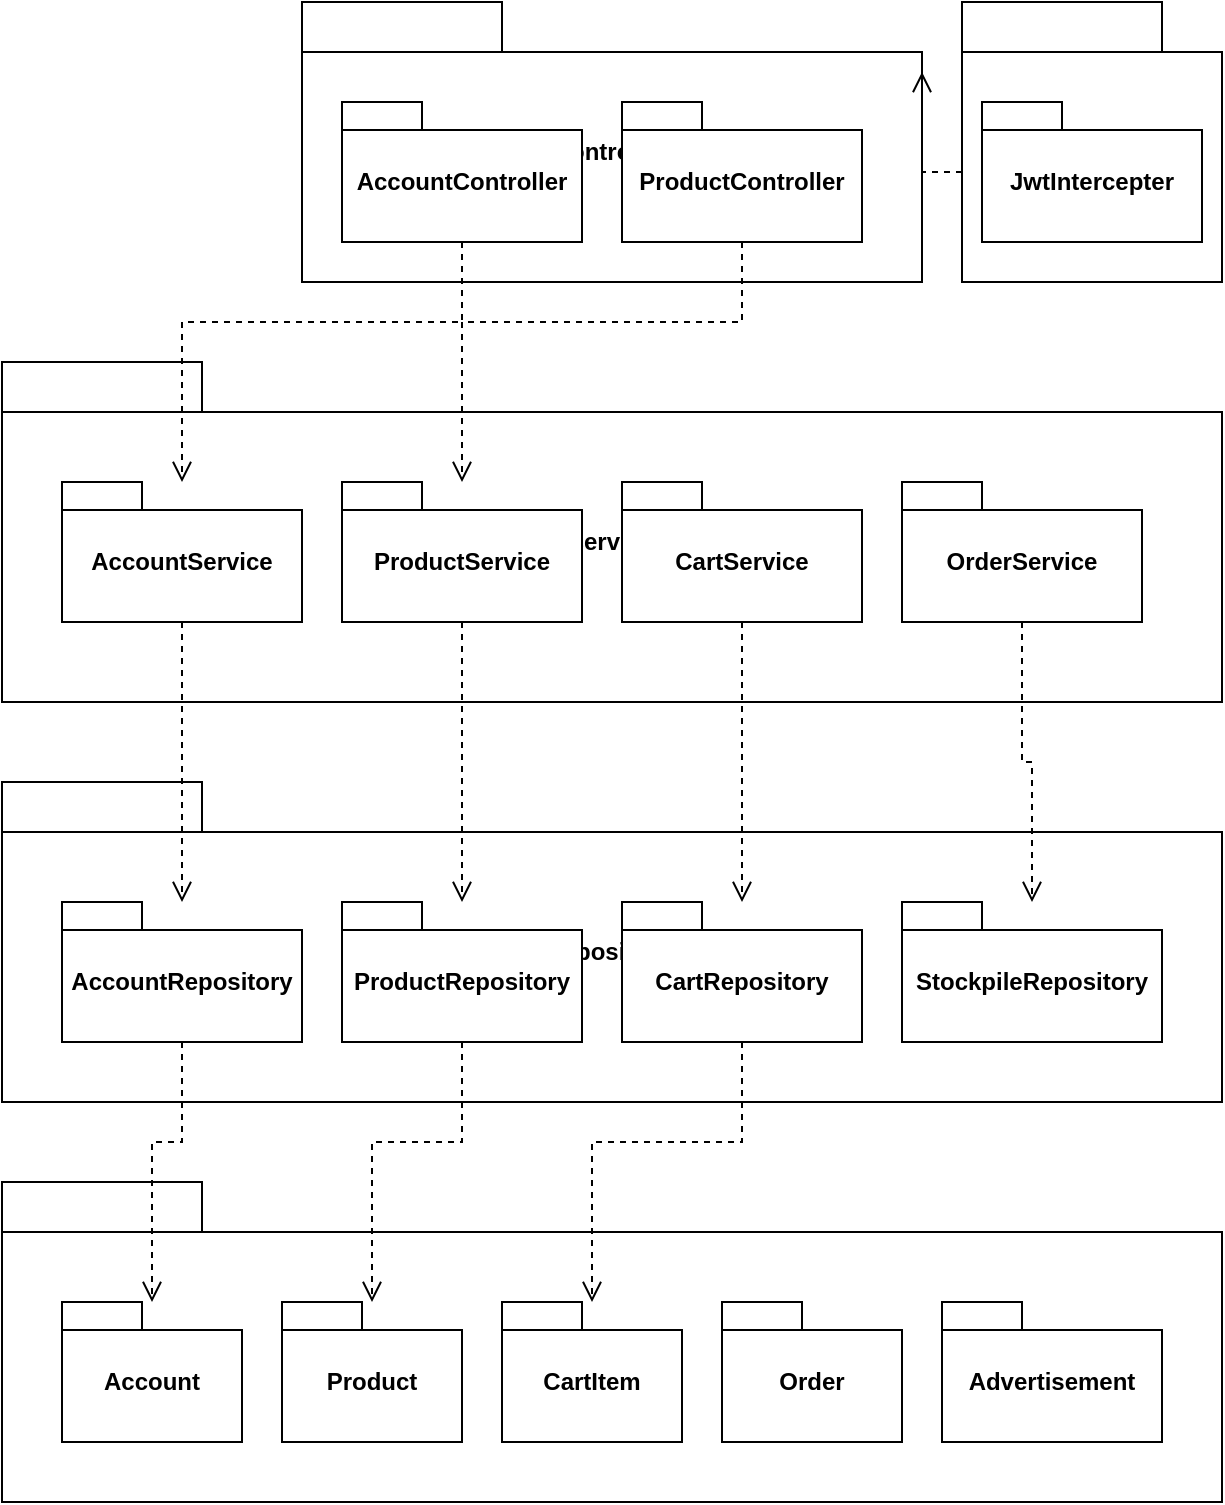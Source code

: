 <mxfile version="26.2.13">
  <diagram id="C5RBs43oDa-KdzZeNtuy" name="Page-1">
    <mxGraphModel dx="1235" dy="626" grid="1" gridSize="10" guides="1" tooltips="1" connect="1" arrows="1" fold="1" page="1" pageScale="1" pageWidth="827" pageHeight="1169" math="0" shadow="0">
      <root>
        <mxCell id="WIyWlLk6GJQsqaUBKTNV-0" />
        <mxCell id="WIyWlLk6GJQsqaUBKTNV-1" parent="WIyWlLk6GJQsqaUBKTNV-0" />
        
        <!-- Controllers -->
        <mxCell id="controller-folder" value="controller" style="shape=folder;fontStyle=1;spacingTop=10;tabWidth=100;tabHeight=25;tabPosition=left;html=1;whiteSpace=wrap;" vertex="1" parent="WIyWlLk6GJQsqaUBKTNV-1">
          <mxGeometry x="250" y="70" width="310" height="140" as="geometry" />
        </mxCell>
        
        <mxCell id="account-controller" value="AccountController" style="shape=folder;fontStyle=1;spacingTop=10;tabWidth=40;tabHeight=14;tabPosition=left;html=1;whiteSpace=wrap;" vertex="1" parent="WIyWlLk6GJQsqaUBKTNV-1">
          <mxGeometry x="270" y="120" width="120" height="70" as="geometry" />
        </mxCell>
        
        <mxCell id="product-controller" value="ProductController" style="shape=folder;fontStyle=1;spacingTop=10;tabWidth=40;tabHeight=14;tabPosition=left;html=1;whiteSpace=wrap;" vertex="1" parent="WIyWlLk6GJQsqaUBKTNV-1">
          <mxGeometry x="410" y="120" width="120" height="70" as="geometry" />
        </mxCell>
        
        <!-- Services -->
        <mxCell id="service-folder" value="service" style="shape=folder;fontStyle=1;spacingTop=10;tabWidth=100;tabHeight=25;tabPosition=left;html=1;whiteSpace=wrap;" vertex="1" parent="WIyWlLk6GJQsqaUBKTNV-1">
          <mxGeometry x="100" y="250" width="610" height="170" as="geometry" />
        </mxCell>
        
        <mxCell id="account-service" value="AccountService" style="shape=folder;fontStyle=1;spacingTop=10;tabWidth=40;tabHeight=14;tabPosition=left;html=1;whiteSpace=wrap;" vertex="1" parent="WIyWlLk6GJQsqaUBKTNV-1">
          <mxGeometry x="130" y="310" width="120" height="70" as="geometry" />
        </mxCell>
        
        <mxCell id="product-service" value="ProductService" style="shape=folder;fontStyle=1;spacingTop=10;tabWidth=40;tabHeight=14;tabPosition=left;html=1;whiteSpace=wrap;" vertex="1" parent="WIyWlLk6GJQsqaUBKTNV-1">
          <mxGeometry x="270" y="310" width="120" height="70" as="geometry" />
        </mxCell>
        
        <mxCell id="cart-service" value="CartService" style="shape=folder;fontStyle=1;spacingTop=10;tabWidth=40;tabHeight=14;tabPosition=left;html=1;whiteSpace=wrap;" vertex="1" parent="WIyWlLk6GJQsqaUBKTNV-1">
          <mxGeometry x="410" y="310" width="120" height="70" as="geometry" />
        </mxCell>
        
        <mxCell id="order-service" value="OrderService" style="shape=folder;fontStyle=1;spacingTop=10;tabWidth=40;tabHeight=14;tabPosition=left;html=1;whiteSpace=wrap;" vertex="1" parent="WIyWlLk6GJQsqaUBKTNV-1">
          <mxGeometry x="550" y="310" width="120" height="70" as="geometry" />
        </mxCell>
        
        <!-- Repositories -->
        <mxCell id="repo-folder" value="repository" style="shape=folder;fontStyle=1;spacingTop=10;tabWidth=100;tabHeight=25;tabPosition=left;html=1;whiteSpace=wrap;" vertex="1" parent="WIyWlLk6GJQsqaUBKTNV-1">
          <mxGeometry x="100" y="460" width="610" height="160" as="geometry" />
        </mxCell>
        
        <mxCell id="account-repo" value="AccountRepository" style="shape=folder;fontStyle=1;spacingTop=10;tabWidth=40;tabHeight=14;tabPosition=left;html=1;whiteSpace=wrap;" vertex="1" parent="WIyWlLk6GJQsqaUBKTNV-1">
          <mxGeometry x="130" y="520" width="120" height="70" as="geometry" />
        </mxCell>
        
        <mxCell id="product-repo" value="ProductRepository" style="shape=folder;fontStyle=1;spacingTop=10;tabWidth=40;tabHeight=14;tabPosition=left;html=1;whiteSpace=wrap;" vertex="1" parent="WIyWlLk6GJQsqaUBKTNV-1">
          <mxGeometry x="270" y="520" width="120" height="70" as="geometry" />
        </mxCell>
        
        <mxCell id="cart-repo" value="CartRepository" style="shape=folder;fontStyle=1;spacingTop=10;tabWidth=40;tabHeight=14;tabPosition=left;html=1;whiteSpace=wrap;" vertex="1" parent="WIyWlLk6GJQsqaUBKTNV-1">
          <mxGeometry x="410" y="520" width="120" height="70" as="geometry" />
        </mxCell>
        
        <mxCell id="stock-repo" value="StockpileRepository" style="shape=folder;fontStyle=1;spacingTop=10;tabWidth=40;tabHeight=14;tabPosition=left;html=1;whiteSpace=wrap;" vertex="1" parent="WIyWlLk6GJQsqaUBKTNV-1">
          <mxGeometry x="550" y="520" width="130" height="70" as="geometry" />
        </mxCell>
        
        <!-- Entity -->
        <mxCell id="entity-folder" value="entity/model" style="shape=folder;fontStyle=1;spacingTop=10;tabWidth=100;tabHeight=25;tabPosition=left;html=1;whiteSpace=wrap;" vertex="1" parent="WIyWlLk6GJQsqaUBKTNV-1">
          <mxGeometry x="100" y="660" width="610" height="160" as="geometry" />
        </mxCell>
        
        <mxCell id="account-entity" value="Account" style="shape=folder;fontStyle=1;spacingTop=10;tabWidth=40;tabHeight=14;tabPosition=left;html=1;whiteSpace=wrap;" vertex="1" parent="WIyWlLk6GJQsqaUBKTNV-1">
          <mxGeometry x="130" y="720" width="90" height="70" as="geometry" />
        </mxCell>
        
        <mxCell id="product-entity" value="Product" style="shape=folder;fontStyle=1;spacingTop=10;tabWidth=40;tabHeight=14;tabPosition=left;html=1;whiteSpace=wrap;" vertex="1" parent="WIyWlLk6GJQsqaUBKTNV-1">
          <mxGeometry x="240" y="720" width="90" height="70" as="geometry" />
        </mxCell>
        
        <mxCell id="cart-entity" value="CartItem" style="shape=folder;fontStyle=1;spacingTop=10;tabWidth=40;tabHeight=14;tabPosition=left;html=1;whiteSpace=wrap;" vertex="1" parent="WIyWlLk6GJQsqaUBKTNV-1">
          <mxGeometry x="350" y="720" width="90" height="70" as="geometry" />
        </mxCell>
        
        <mxCell id="order-entity" value="Order" style="shape=folder;fontStyle=1;spacingTop=10;tabWidth=40;tabHeight=14;tabPosition=left;html=1;whiteSpace=wrap;" vertex="1" parent="WIyWlLk6GJQsqaUBKTNV-1">
          <mxGeometry x="460" y="720" width="90" height="70" as="geometry" />
        </mxCell>
        
        <mxCell id="advert-entity" value="Advertisement" style="shape=folder;fontStyle=1;spacingTop=10;tabWidth=40;tabHeight=14;tabPosition=left;html=1;whiteSpace=wrap;" vertex="1" parent="WIyWlLk6GJQsqaUBKTNV-1">
          <mxGeometry x="570" y="720" width="110" height="70" as="geometry" />
        </mxCell>
        
        <!-- Utils -->
        <mxCell id="utils-folder" value="utils" style="shape=folder;fontStyle=1;spacingTop=10;tabWidth=100;tabHeight=25;tabPosition=left;html=1;whiteSpace=wrap;" vertex="1" parent="WIyWlLk6GJQsqaUBKTNV-1">
          <mxGeometry x="580" y="70" width="130" height="140" as="geometry" />
        </mxCell>
        
        <mxCell id="jwt-util" value="JwtIntercepter" style="shape=folder;fontStyle=1;spacingTop=10;tabWidth=40;tabHeight=14;tabPosition=left;html=1;whiteSpace=wrap;" vertex="1" parent="WIyWlLk6GJQsqaUBKTNV-1">
          <mxGeometry x="590" y="120" width="110" height="70" as="geometry" />
        </mxCell>
        
        <!-- Dependencies -->
        <!-- Controller to Service -->
        <mxCell id="ctrl-service-dep1" style="edgeStyle=orthogonalEdgeStyle;rounded=0;orthogonalLoop=1;jettySize=auto;html=1;exitX=0.5;exitY=1;exitDx=0;exitDy=0;exitPerimeter=0;entryX=0.5;entryY=0;entryDx=0;entryDy=0;entryPerimeter=0;strokeWidth=1;endArrow=open;endFill=0;endSize=8;dashed=1;" edge="1" parent="WIyWlLk6GJQsqaUBKTNV-1" source="account-controller" target="account-service">
          <mxGeometry relative="1" as="geometry">
            <Array as="points">
              <mxPoint x="330" y="230"/>
              <mxPoint x="190" y="230"/>
            </Array>
          </mxGeometry>
        </mxCell>
        
        <mxCell id="ctrl-service-dep2" style="edgeStyle=orthogonalEdgeStyle;rounded=0;orthogonalLoop=1;jettySize=auto;html=1;exitX=0.5;exitY=1;exitDx=0;exitDy=0;exitPerimeter=0;entryX=0.5;entryY=0;entryDx=0;entryDy=0;entryPerimeter=0;strokeWidth=1;endArrow=open;endFill=0;endSize=8;dashed=1;" edge="1" parent="WIyWlLk6GJQsqaUBKTNV-1" source="product-controller" target="product-service">
          <mxGeometry relative="1" as="geometry">
            <Array as="points">
              <mxPoint x="470" y="230"/>
              <mxPoint x="330" y="230"/>
            </Array>
          </mxGeometry>
        </mxCell>
        
        <!-- Service to Repository -->
        <mxCell id="service-repo-dep1" style="edgeStyle=orthogonalEdgeStyle;rounded=0;orthogonalLoop=1;jettySize=auto;html=1;exitX=0.5;exitY=1;exitDx=0;exitDy=0;exitPerimeter=0;entryX=0.5;entryY=0;entryDx=0;entryDy=0;entryPerimeter=0;strokeWidth=1;endArrow=open;endFill=0;endSize=8;dashed=1;" edge="1" parent="WIyWlLk6GJQsqaUBKTNV-1" source="account-service" target="account-repo">
          <mxGeometry relative="1" as="geometry"/>
        </mxCell>
        
        <mxCell id="service-repo-dep2" style="edgeStyle=orthogonalEdgeStyle;rounded=0;orthogonalLoop=1;jettySize=auto;html=1;exitX=0.5;exitY=1;exitDx=0;exitDy=0;exitPerimeter=0;entryX=0.5;entryY=0;entryDx=0;entryDy=0;entryPerimeter=0;strokeWidth=1;endArrow=open;endFill=0;endSize=8;dashed=1;" edge="1" parent="WIyWlLk6GJQsqaUBKTNV-1" source="product-service" target="product-repo">
          <mxGeometry relative="1" as="geometry"/>
        </mxCell>
        
        <mxCell id="service-repo-dep3" style="edgeStyle=orthogonalEdgeStyle;rounded=0;orthogonalLoop=1;jettySize=auto;html=1;exitX=0.5;exitY=1;exitDx=0;exitDy=0;exitPerimeter=0;entryX=0.5;entryY=0;entryDx=0;entryDy=0;entryPerimeter=0;strokeWidth=1;endArrow=open;endFill=0;endSize=8;dashed=1;" edge="1" parent="WIyWlLk6GJQsqaUBKTNV-1" source="cart-service" target="cart-repo">
          <mxGeometry relative="1" as="geometry"/>
        </mxCell>
        
        <mxCell id="service-repo-dep4" style="edgeStyle=orthogonalEdgeStyle;rounded=0;orthogonalLoop=1;jettySize=auto;html=1;exitX=0.5;exitY=1;exitDx=0;exitDy=0;exitPerimeter=0;entryX=0.5;entryY=0;entryDx=0;entryDy=0;entryPerimeter=0;strokeWidth=1;endArrow=open;endFill=0;endSize=8;dashed=1;" edge="1" parent="WIyWlLk6GJQsqaUBKTNV-1" source="order-service" target="stock-repo">
          <mxGeometry relative="1" as="geometry"/>
        </mxCell>
        
        <!-- Repository to Entity -->
        <mxCell id="repo-entity-dep1" style="edgeStyle=orthogonalEdgeStyle;rounded=0;orthogonalLoop=1;jettySize=auto;html=1;exitX=0.5;exitY=1;exitDx=0;exitDy=0;exitPerimeter=0;entryX=0.5;entryY=0;entryDx=0;entryDy=0;entryPerimeter=0;strokeWidth=1;endArrow=open;endFill=0;endSize=8;dashed=1;" edge="1" parent="WIyWlLk6GJQsqaUBKTNV-1" source="account-repo" target="account-entity">
          <mxGeometry relative="1" as="geometry">
            <Array as="points">
              <mxPoint x="190" y="640"/>
              <mxPoint x="175" y="640"/>
            </Array>
          </mxGeometry>
        </mxCell>
        
        <mxCell id="repo-entity-dep2" style="edgeStyle=orthogonalEdgeStyle;rounded=0;orthogonalLoop=1;jettySize=auto;html=1;exitX=0.5;exitY=1;exitDx=0;exitDy=0;exitPerimeter=0;entryX=0.5;entryY=0;entryDx=0;entryDy=0;entryPerimeter=0;strokeWidth=1;endArrow=open;endFill=0;endSize=8;dashed=1;" edge="1" parent="WIyWlLk6GJQsqaUBKTNV-1" source="product-repo" target="product-entity">
          <mxGeometry relative="1" as="geometry">
            <Array as="points">
              <mxPoint x="330" y="640"/>
              <mxPoint x="285" y="640"/>
            </Array>
          </mxGeometry>
        </mxCell>
        
        <mxCell id="repo-entity-dep3" style="edgeStyle=orthogonalEdgeStyle;rounded=0;orthogonalLoop=1;jettySize=auto;html=1;exitX=0.5;exitY=1;exitDx=0;exitDy=0;exitPerimeter=0;entryX=0.5;entryY=0;entryDx=0;entryDy=0;entryPerimeter=0;strokeWidth=1;endArrow=open;endFill=0;endSize=8;dashed=1;" edge="1" parent="WIyWlLk6GJQsqaUBKTNV-1" source="cart-repo" target="cart-entity">
          <mxGeometry relative="1" as="geometry">
            <Array as="points">
              <mxPoint x="470" y="640"/>
              <mxPoint x="395" y="640"/>
            </Array>
          </mxGeometry>
        </mxCell>
        
        <!-- Utils dependency -->
        <mxCell id="utils-dep1" style="edgeStyle=orthogonalEdgeStyle;rounded=0;orthogonalLoop=1;jettySize=auto;html=1;exitX=0;exitY=0;exitDx=0;exitDy=85;exitPerimeter=0;entryX=1;entryY=0.25;entryDx=0;entryDy=0;entryPerimeter=0;strokeWidth=1;endArrow=open;endFill=0;endSize=8;dashed=1;" edge="1" parent="WIyWlLk6GJQsqaUBKTNV-1" source="utils-folder" target="controller-folder">
          <mxGeometry relative="1" as="geometry"/>
        </mxCell>
        
      </root>
    </mxGraphModel>
  </diagram>
</mxfile>